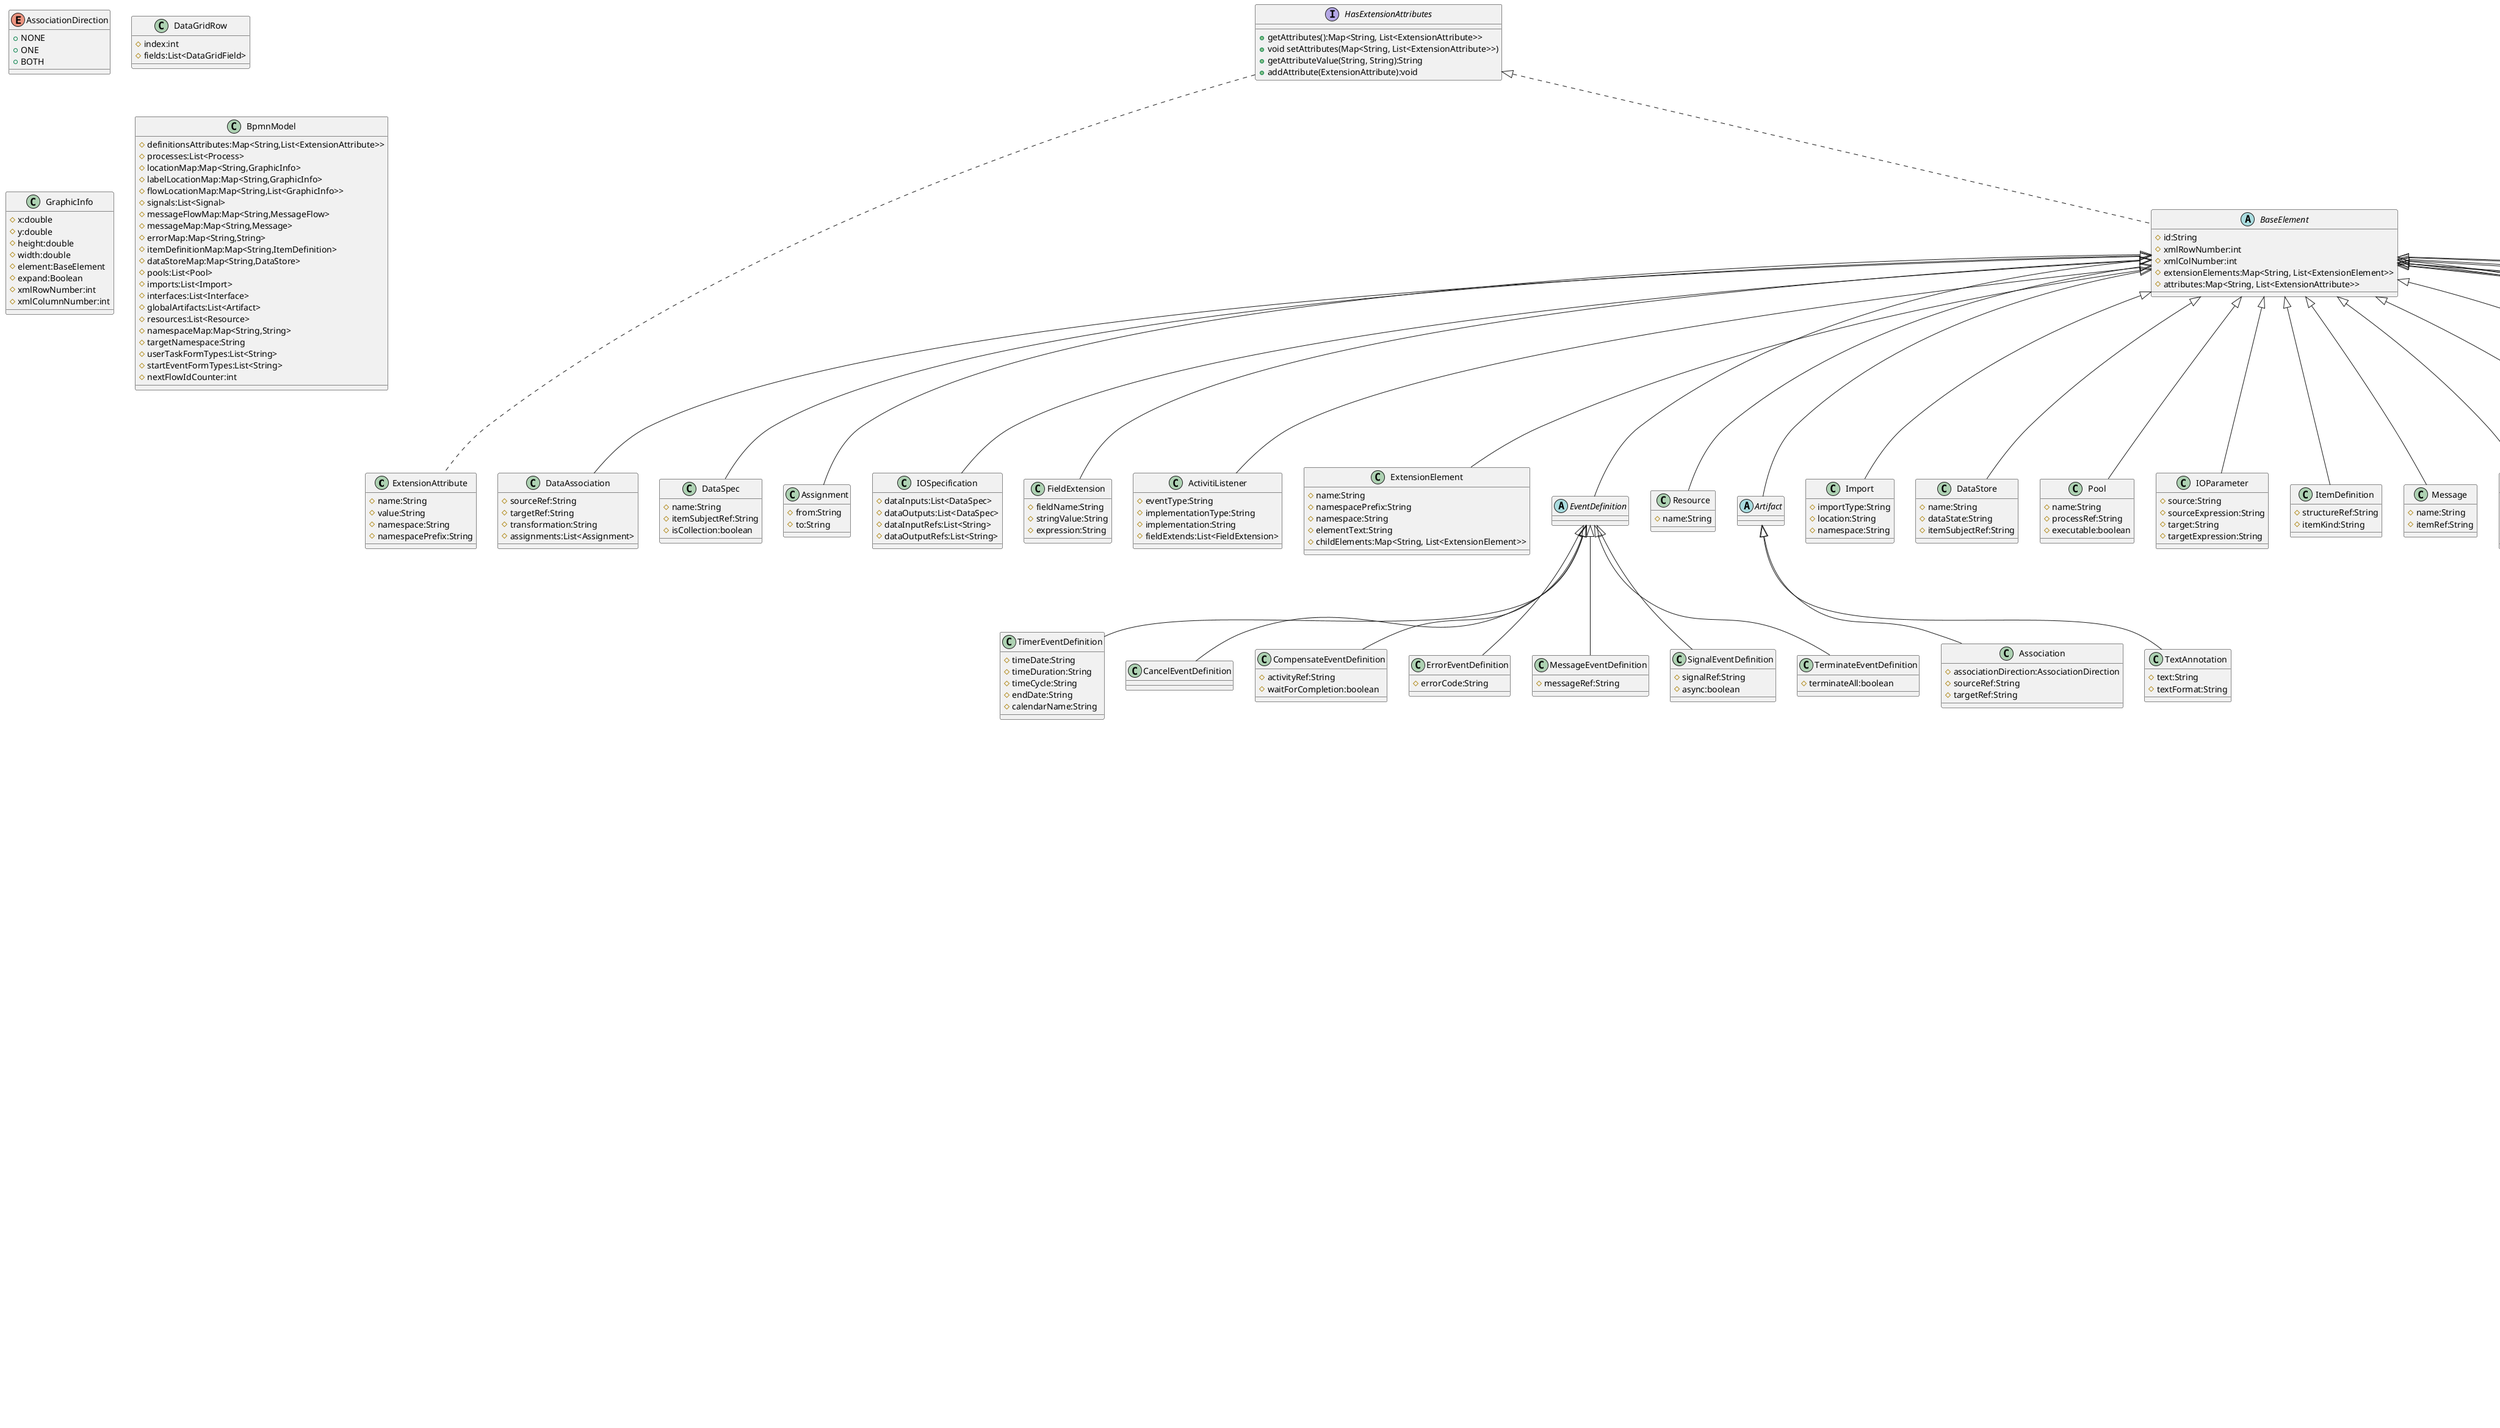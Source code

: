@startuml
class ExtensionAttribute {
    # name:String
    # value:String
    # namespace:String
    # namespacePrefix:String
}

interface HasExtensionAttributes {
    + getAttributes():Map<String, List<ExtensionAttribute>>
    + void setAttributes(Map<String, List<ExtensionAttribute>>)
    + getAttributeValue(String, String):String
    + addAttribute(ExtensionAttribute):void
}
HasExtensionAttributes ... ExtensionAttribute


abstract class BaseElement implements HasExtensionAttributes{
    # id:String
    # xmlRowNumber:int
    # xmlColNumber:int
    # extensionElements:Map<String, List<ExtensionElement>>
    # attributes:Map<String, List<ExtensionAttribute>>
}

class DataAssociation extends BaseElement {
    # sourceRef:String
    # targetRef:String
    # transformation:String
    # assignments:List<Assignment>
}
class DataSpec extends BaseElement {
    # name:String
    # itemSubjectRef:String
    # isCollection:boolean
}

class Assignment extends BaseElement {
    # from:String
    # to:String
}
class IOSpecification extends BaseElement {
    # dataInputs:List<DataSpec>
    # dataOutputs:List<DataSpec>
    # dataInputRefs:List<String>
    # dataOutputRefs:List<String>
}

class FieldExtension extends BaseElement {
    # fieldName:String
    # stringValue:String
    # expression:String
}

class ActivitiListener extends BaseElement {
    # eventType:String
    # implementationType:String
    # implementation:String
    # fieldExtends:List<FieldExtension>
}

interface HasExecutionListeners {
    + getExecutionListeners():List<ActivitiListener>
    + setExecutionListeners(List<ActivitiListener>)
}

class ExtensionElement extends BaseElement{
    # name:String
    # namespacePrefix:String
    # namespace:String
    # elementText:String
    # childElements:Map<String, List<ExtensionElement>>
}

abstract class EventDefinition extends BaseElement{

}

class TimerEventDefinition extends EventDefinition {
    # timeDate:String
    # timeDuration:String
    # timeCycle:String
    # endDate:String
    # calendarName:String
}

class CancelEventDefinition extends EventDefinition {
}
class CompensateEventDefinition extends EventDefinition {
    # activityRef:String
    # waitForCompletion:boolean
}
class ErrorEventDefinition extends EventDefinition {
    # errorCode:String
}
class MessageEventDefinition extends EventDefinition {
    # messageRef:String
}
class SignalEventDefinition extends EventDefinition {
    # signalRef:String
    # async:boolean
}

class TerminateEventDefinition extends EventDefinition {
    # terminateAll:boolean
}


class Resource extends BaseElement {
    # name:String
}
abstract class Artifact extends BaseElement {}
enum AssociationDirection {
    + NONE
    + ONE
    + BOTH
}

class Association extends Artifact {
    # associationDirection:AssociationDirection
    # sourceRef:String
    # targetRef:String
}

class TextAnnotation extends Artifact {
    # text:String
    # textFormat:String
}

class Import extends BaseElement {
    # importType:String
    # location:String
    # namespace:String
}

class DataStore extends BaseElement {
    # name:String
    # dataState:String
    # itemSubjectRef:String
}

class Pool extends BaseElement {
    # name:String
    # processRef:String
    # executable:boolean
}

class IOParameter extends BaseElement {
    # source:String
    # sourceExpression:String
    # target:String
    # targetExpression:String
}

class ItemDefinition extends BaseElement {
    # structureRef:String
    # itemKind:String
}

class Message extends BaseElement {
    # name:String
    # itemRef:String
}

class MessageFlow extends BaseElement {
    # name:String
    # sourceRef:String
    # targetRef:String
    # messageRef:String
}



class Operation extends BaseElement {
    # name:String
    # implementationRef:String
    # inMessageRef:String
    # outMessageRef:String
    # errorMessageRef:List<String>
}


class Interface extends BaseElement {
    # name:String
    # implementationRef:String
    # operations:List<Operation>
}


class DataGridField extends BaseElement {
    # name:String
    # value:String
}

class DataGridRow {
    # index:int
    # fields:List<DataGridField>
}

interface ComplexDataType {
}
class DataGrid implements ComplexDataType {
    # rows:List<DataGridRow>
}
class CustomProperty extends BaseElement {
    # name:String
    # simpleValue:String
    # complexValue:ComplexDataType
}

class FormValue extends BaseElement {
    # name:String
}
class FormProperty extends BaseElement {
    #  name:String
    # expression:String
    # variable:String
    # type:String
    # defaultExpression:String
    # datePattern:String
    # readable:boolean
    # writeable:boolean
    # required:boolean
    # formValues:List<FormValue>
}

class MultiInstanceLoopCharacteristics extends BaseElement {
    # inputDataItem:String
    # loopCardinality:String
    # completionCondition:String
    # elementVariable:String
    # sequential:String
}

abstract class FlowElement extends BaseElement implements HasExecutionListeners {
    # name:String
    # documentation:String
    # executionListeners:List<ActivitiListener>
}

class SequenceFlow extends FlowElement {
    conditionExpression:String
    sourceRef:String
    targetRef:String
    skipExpression:String
}

abstract class FlowNode extends FlowElement {
    # asynchronous:boolean
    # notExclusive:boolean
    # incomingFlows:List<SequenceFlow>
    # outgoingFlows:List<SequenceFlow>
}

abstract class DataObject extends FlowElement {
    # itemSubjectRef:ItemDefinition
}

abstract class ValuedDataObject extends DataObject {
    # value:Object
}

class BooleanDataObject extends ValuedDataObject {
}
class StringDataObject extends ValuedDataObject {
}
class LongDataObject extends ValuedDataObject {
}
class IntegerDataObject extends ValuedDataObject {
}
class DoubleDataObject extends ValuedDataObject {
}
class DateDataObject extends ValuedDataObject {
}

abstract Gateway extends FlowNode {
    # defaultFlow:String
}
class ParallelGateway extends Gateway {}
class ComplexGateway extends Gateway {}
class EventGateway extends Gateway {}
class InclusiveGateway extends Gateway {}
class ExclusiveGateway extends Gateway {}

abstract class Event extends FlowNode {
    # eventDefinitions:List<EventDefinition>
}
class StartEvent extends Event {
    # initiator:String
    # formKey:String
    # formProperties:List<FormProperty>
}
class EndEvent extends Event {
}
class BoundaryEvent extends Event {
    # attachedToRef:Activity
    # attachedToRefId:String
    # cancelActivity:boolean
}
class IntermediateCatchEvent extends Event {
}
class ThrowEvent extends Event {
}

abstract class Activity extends FlowNode {
    # defaultFlow:String
    # forCompensation:String
    # loopCharacteristics:MultiInstanceLoopCharacteristics
    # ioSpecification:IOSpecification
    # dataInputAssociations:List<DataAssociation>
    # dataOutputAssociations:LIst<DataAssociation>
    # boundaryEvents:List<BoundaryEvent>
    # failedJobRetryTimeCycleValue:String
    # mapExceptions:List<MapExceptionEntry>
}


class CallActivity extends Activity {
    # calledElement:String
    # inheritVariables:boolean
    # inParameters:List<IOParameter>
    # outParameters:List<IOParameter>
    # businessKey:String
    # inheritBusinessKey:String
}

abstract class Task extends Activity {}
abstract class TaskWithFieldExtensions extends Task {
    # fieldExtensions:List<FieldExtension>
}
class ScriptTask extends Task {
    # scriptFormat:String
    # script:String
    # resultVariable:String
    # autoStoreVariables:boolean
}
class ReceiveTask extends Task {}
class ManualTask extends Task {}
class UserTask extends Task {
    # assignee:String
    # owner:String
    # priority:String
    # formKey:String
    # businessCalendarName:String
    # category:String
    # extensionId:String
    # candidateUsers:List<String>
    # candidateGroups:List<String>
    # formProperties:List<FormProperty>
    # taskListeners:List<ActivitiListener>
    # skipExpression:String
    # customUserIdentityLinks:Map<String,List<String>>
    # customGroupIdentityLinks:Map<String,List<String>>
    # customProperties:List<CustomProperty>
}
class SendTask extends TaskWithFieldExtensions {
    # type:String
    # implementationType:String
    # operationRef:String
}

class ServiceTask extends TaskWithFieldExtensions {
    # implementationType:String
    # implementation:String
    # resultVariableName:String
    # type:String
    # operationRef:String
    # extensionId:String
    # customProperties:List<CustomProperties>
    # skipExpression:String
}

class BusinessRuleTask extends Task {
    # resultVariableName:String
    # exclude:boolean
    # ruleNames:List<String>
    # inputVariables:List<String>
    # className:String
}

class GraphicInfo {
    # x:double
    # y:double
    # height:double
    # width:double
    # element:BaseElement
    # expand:Boolean
    # xmlRowNumber:int
    # xmlColumnNumber:int
}
interface FlowElementsContainer {
    == FlowElement ==
    + getFlowElement(String):FlowElement
    + getFlowElements():Collection<FlowElement>
    + addFlowElement(FlowElement):void
    + removeFlowElement(FlowElement):void
    == Artifact ==
    + getArtifact(String):Artifact
    + getArtifacts():Collection<Artifact>
    + addArtifact(Artifact):void
    + removeArtifact(Artifact):void
}
class Lane extends BaseElement {
    # name:String
    # parentProcess:Process
    # flowReferences:List<String>
}
class EventListener extends BaseElement {
    # events:String
    # implementationType:String
    # implementation:String
    # entityType:String

}
class Process extends BaseElement implements FlowElementsContainer,HasExecutionListeners {
    # name:String
    # executable:boolean
    # documentation:String
    # ioSpecification:IOSpecification
    # executionListeners:List<ActivitiListener>
    # lanes:List<Lane>
    # flowElementList:List<FlowElement>
    # dataObjects:List<ValuedDataObject>
    # artifactList:List<Artifact>
    # candidateStarterUsers:List<String>
    # candidateStarterGroups:List<String>
    # eventListeners:List<EventListener>
}

class SubProcess extends Activity implements FlowElementsContainer {
    # flowElementList:List<FlowElement>
    # artifactList:List<Artifact>
    # dataObjects:List<ValuedDataObject>
}
class EventSubProcess extends SubProcess {}
class Transaction extends SubProcess {}

class Signal extends BaseElement {
    # name:String
    # scope:String
}

class BpmnModel {
    # definitionsAttributes:Map<String,List<ExtensionAttribute>>
    # processes:List<Process>
    # locationMap:Map<String,GraphicInfo>
    # labelLocationMap:Map<String,GraphicInfo>
    # flowLocationMap:Map<String,List<GraphicInfo>>
    # signals:List<Signal>
    #  messageFlowMap:Map<String,MessageFlow>
    # messageMap:Map<String,Message>
    # errorMap:Map<String,String>
    # itemDefinitionMap:Map<String,ItemDefinition>
    # dataStoreMap:Map<String,DataStore>
    # pools:List<Pool>
    # imports:List<Import>
    # interfaces:List<Interface>
    # globalArtifacts:List<Artifact>
    # resources:List<Resource>
    # namespaceMap:Map<String,String>
    # targetNamespace:String
    # userTaskFormTypes:List<String>
    # startEventFormTypes:List<String>
    # nextFlowIdCounter:int
}

@enduml